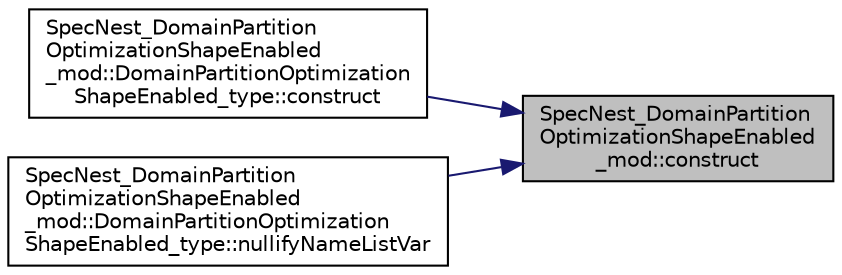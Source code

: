 digraph "SpecNest_DomainPartitionOptimizationShapeEnabled_mod::construct"
{
 // LATEX_PDF_SIZE
  edge [fontname="Helvetica",fontsize="10",labelfontname="Helvetica",labelfontsize="10"];
  node [fontname="Helvetica",fontsize="10",shape=record];
  rankdir="RL";
  Node1 [label="SpecNest_DomainPartition\lOptimizationShapeEnabled\l_mod::construct",height=0.2,width=0.4,color="black", fillcolor="grey75", style="filled", fontcolor="black",tooltip=" "];
  Node1 -> Node2 [dir="back",color="midnightblue",fontsize="10",style="solid",fontname="Helvetica"];
  Node2 [label="SpecNest_DomainPartition\lOptimizationShapeEnabled\l_mod::DomainPartitionOptimization\lShapeEnabled_type::construct",height=0.2,width=0.4,color="black", fillcolor="white", style="filled",URL="$structSpecNest__DomainPartitionOptimizationShapeEnabled__mod_1_1DomainPartitionOptimizationShapeEnabled__type.html#abb54b48c1da7b4a9d8a7ca80afa2b869",tooltip=" "];
  Node1 -> Node3 [dir="back",color="midnightblue",fontsize="10",style="solid",fontname="Helvetica"];
  Node3 [label="SpecNest_DomainPartition\lOptimizationShapeEnabled\l_mod::DomainPartitionOptimization\lShapeEnabled_type::nullifyNameListVar",height=0.2,width=0.4,color="black", fillcolor="white", style="filled",URL="$structSpecNest__DomainPartitionOptimizationShapeEnabled__mod_1_1DomainPartitionOptimizationShapeEnabled__type.html#aedaab807c431b7cf15343833af5e9070",tooltip=" "];
}
